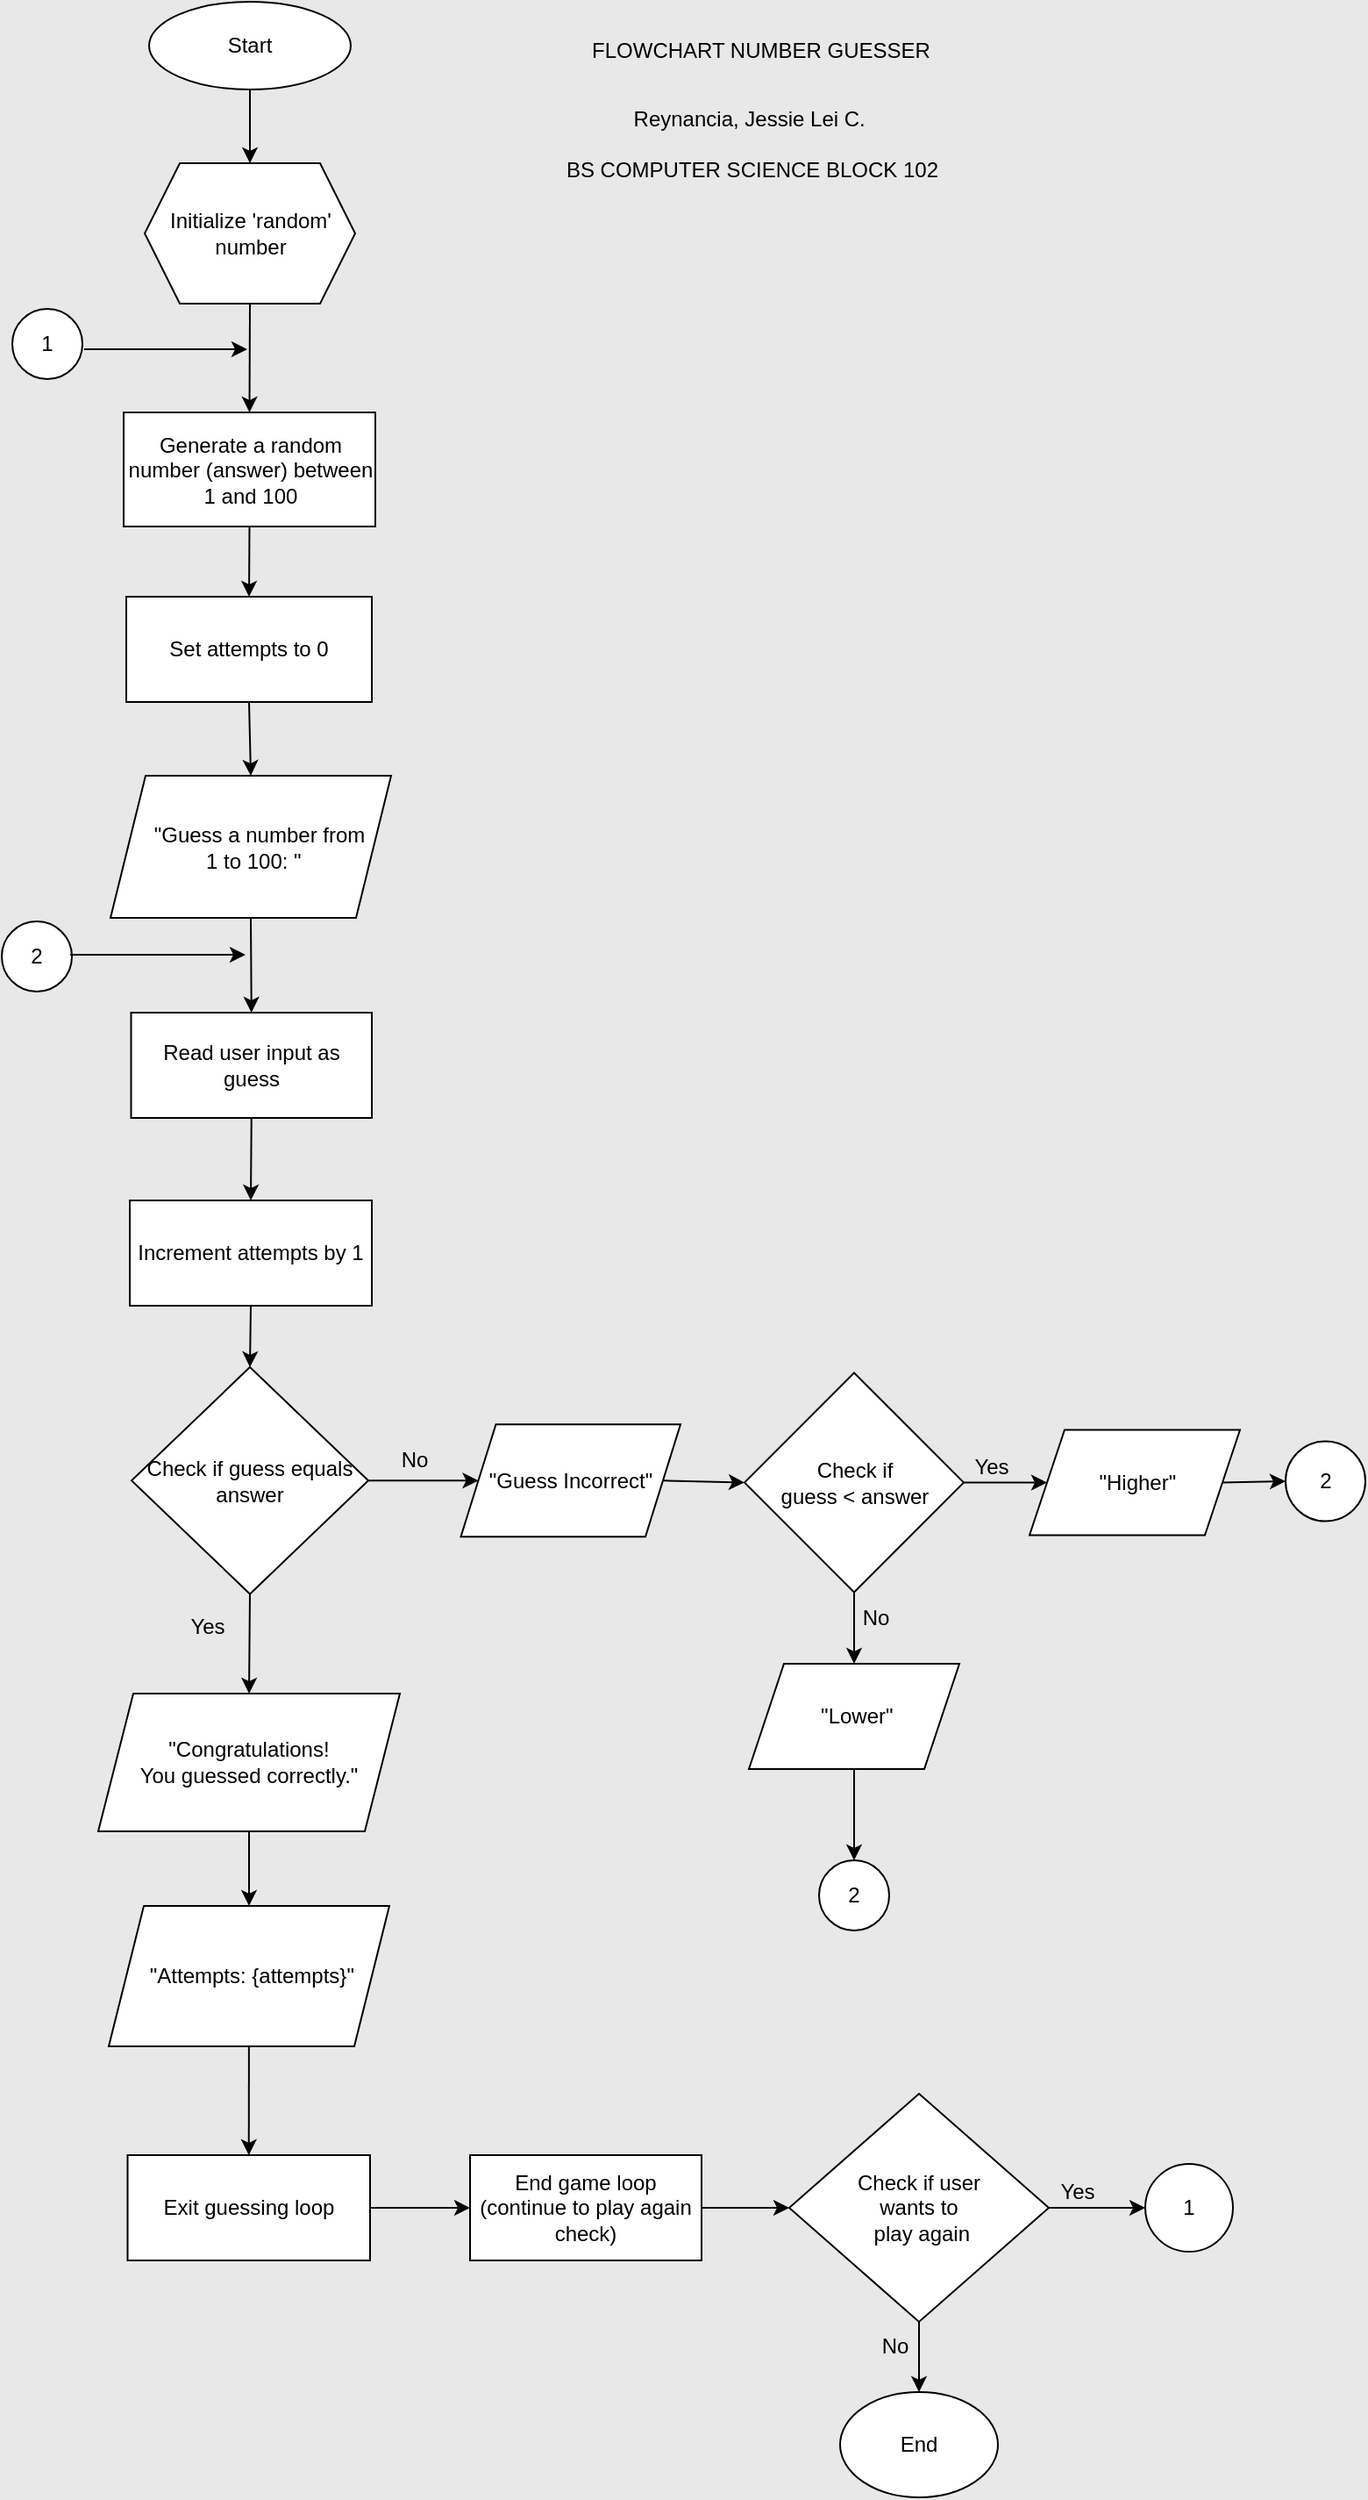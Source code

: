 <mxfile version="21.6.9" type="github">
  <diagram name="Page-1" id="KXPsSfKKgLj3HyUOpOCO">
    <mxGraphModel dx="1363" dy="826" grid="1" gridSize="20" guides="1" tooltips="1" connect="1" arrows="1" fold="1" page="1" pageScale="1.28" pageWidth="827" pageHeight="1169" background="#E8E8E8" math="0" shadow="0">
      <root>
        <mxCell id="0" />
        <mxCell id="1" parent="0" />
        <mxCell id="LhzmtkWr15fJtfmwZVZf-1" value="Start" style="ellipse;whiteSpace=wrap;html=1;" parent="1" vertex="1">
          <mxGeometry x="185" y="41" width="115" height="50" as="geometry" />
        </mxCell>
        <mxCell id="LhzmtkWr15fJtfmwZVZf-2" value="Initialize &#39;random&#39; number" style="shape=hexagon;perimeter=hexagonPerimeter2;whiteSpace=wrap;html=1;fixedSize=1;" parent="1" vertex="1">
          <mxGeometry x="182.5" y="133" width="120" height="80" as="geometry" />
        </mxCell>
        <mxCell id="LhzmtkWr15fJtfmwZVZf-3" value="" style="endArrow=classic;html=1;rounded=0;entryX=0.5;entryY=0;entryDx=0;entryDy=0;exitX=0.5;exitY=1;exitDx=0;exitDy=0;" parent="1" source="LhzmtkWr15fJtfmwZVZf-1" target="LhzmtkWr15fJtfmwZVZf-2" edge="1">
          <mxGeometry width="50" height="50" relative="1" as="geometry">
            <mxPoint x="215" y="80" as="sourcePoint" />
            <mxPoint x="265" y="30" as="targetPoint" />
          </mxGeometry>
        </mxCell>
        <mxCell id="LhzmtkWr15fJtfmwZVZf-9" value="" style="endArrow=classic;html=1;rounded=0;entryX=0.5;entryY=0;entryDx=0;entryDy=0;exitX=0.5;exitY=1;exitDx=0;exitDy=0;" parent="1" source="LhzmtkWr15fJtfmwZVZf-2" target="LhzmtkWr15fJtfmwZVZf-14" edge="1">
          <mxGeometry width="50" height="50" relative="1" as="geometry">
            <mxPoint x="228.75" y="280" as="sourcePoint" />
            <mxPoint x="228.75" y="319" as="targetPoint" />
          </mxGeometry>
        </mxCell>
        <mxCell id="LhzmtkWr15fJtfmwZVZf-11" value="" style="endArrow=classic;html=1;rounded=0;entryX=0.5;entryY=0;entryDx=0;entryDy=0;exitX=0.5;exitY=1;exitDx=0;exitDy=0;" parent="1" source="LhzmtkWr15fJtfmwZVZf-14" target="LhzmtkWr15fJtfmwZVZf-15" edge="1">
          <mxGeometry width="50" height="50" relative="1" as="geometry">
            <mxPoint x="229" y="380" as="sourcePoint" />
            <mxPoint x="229" y="400" as="targetPoint" />
          </mxGeometry>
        </mxCell>
        <mxCell id="LhzmtkWr15fJtfmwZVZf-14" value="Generate a random number (answer) between 1 and 100" style="rounded=0;whiteSpace=wrap;html=1;" parent="1" vertex="1">
          <mxGeometry x="170.5" y="275" width="143.5" height="65" as="geometry" />
        </mxCell>
        <mxCell id="LhzmtkWr15fJtfmwZVZf-15" value="Set attempts to 0" style="rounded=0;whiteSpace=wrap;html=1;" parent="1" vertex="1">
          <mxGeometry x="172" y="380" width="140" height="60" as="geometry" />
        </mxCell>
        <mxCell id="LhzmtkWr15fJtfmwZVZf-17" value="" style="endArrow=classic;html=1;rounded=0;exitX=0.5;exitY=1;exitDx=0;exitDy=0;entryX=0.5;entryY=0;entryDx=0;entryDy=0;" parent="1" source="LhzmtkWr15fJtfmwZVZf-15" target="LhzmtkWr15fJtfmwZVZf-18" edge="1">
          <mxGeometry width="50" height="50" relative="1" as="geometry">
            <mxPoint x="275" y="540" as="sourcePoint" />
            <mxPoint x="230" y="538" as="targetPoint" />
          </mxGeometry>
        </mxCell>
        <mxCell id="LhzmtkWr15fJtfmwZVZf-18" value="&amp;nbsp; &amp;nbsp;&quot;Guess a number from&lt;br&gt;&amp;nbsp;1 to 100: &quot;" style="shape=parallelogram;perimeter=parallelogramPerimeter;whiteSpace=wrap;html=1;fixedSize=1;" parent="1" vertex="1">
          <mxGeometry x="163" y="482" width="160" height="81" as="geometry" />
        </mxCell>
        <mxCell id="LhzmtkWr15fJtfmwZVZf-22" value="" style="endArrow=classic;html=1;rounded=0;entryX=0.5;entryY=0;entryDx=0;entryDy=0;exitX=0.5;exitY=1;exitDx=0;exitDy=0;" parent="1" source="LhzmtkWr15fJtfmwZVZf-18" target="LhzmtkWr15fJtfmwZVZf-23" edge="1">
          <mxGeometry width="50" height="50" relative="1" as="geometry">
            <mxPoint x="239" y="590" as="sourcePoint" />
            <mxPoint x="228.75" y="680" as="targetPoint" />
          </mxGeometry>
        </mxCell>
        <mxCell id="LhzmtkWr15fJtfmwZVZf-23" value="&lt;div&gt;Read user input as guess&lt;/div&gt;" style="rounded=0;whiteSpace=wrap;html=1;" parent="1" vertex="1">
          <mxGeometry x="174.75" y="617" width="137.25" height="60" as="geometry" />
        </mxCell>
        <mxCell id="LhzmtkWr15fJtfmwZVZf-24" value="Increment attempts by 1" style="rounded=0;whiteSpace=wrap;html=1;" parent="1" vertex="1">
          <mxGeometry x="174" y="724" width="138" height="60" as="geometry" />
        </mxCell>
        <mxCell id="LhzmtkWr15fJtfmwZVZf-25" value="" style="endArrow=classic;html=1;rounded=0;entryX=0.5;entryY=0;entryDx=0;entryDy=0;exitX=0.5;exitY=1;exitDx=0;exitDy=0;" parent="1" source="LhzmtkWr15fJtfmwZVZf-23" target="LhzmtkWr15fJtfmwZVZf-24" edge="1">
          <mxGeometry width="50" height="50" relative="1" as="geometry">
            <mxPoint x="315" y="730" as="sourcePoint" />
            <mxPoint x="365" y="680" as="targetPoint" />
          </mxGeometry>
        </mxCell>
        <mxCell id="LhzmtkWr15fJtfmwZVZf-26" value="Check if guess equals answer" style="rhombus;whiteSpace=wrap;html=1;" parent="1" vertex="1">
          <mxGeometry x="175" y="819" width="135" height="129.25" as="geometry" />
        </mxCell>
        <mxCell id="LhzmtkWr15fJtfmwZVZf-27" value="" style="endArrow=classic;html=1;rounded=0;entryX=0.5;entryY=0;entryDx=0;entryDy=0;exitX=0.5;exitY=1;exitDx=0;exitDy=0;" parent="1" source="LhzmtkWr15fJtfmwZVZf-24" target="LhzmtkWr15fJtfmwZVZf-26" edge="1">
          <mxGeometry width="50" height="50" relative="1" as="geometry">
            <mxPoint x="325" y="760" as="sourcePoint" />
            <mxPoint x="375" y="710" as="targetPoint" />
          </mxGeometry>
        </mxCell>
        <mxCell id="tmRUEUNhHHqaPH-BJBJ0-1" value="" style="endArrow=classic;html=1;rounded=0;exitX=0.5;exitY=1;exitDx=0;exitDy=0;entryX=0.5;entryY=0;entryDx=0;entryDy=0;" parent="1" source="LhzmtkWr15fJtfmwZVZf-26" target="tmRUEUNhHHqaPH-BJBJ0-3" edge="1">
          <mxGeometry width="50" height="50" relative="1" as="geometry">
            <mxPoint x="412" y="1010" as="sourcePoint" />
            <mxPoint x="229" y="980" as="targetPoint" />
          </mxGeometry>
        </mxCell>
        <mxCell id="tmRUEUNhHHqaPH-BJBJ0-2" value="Yes" style="text;html=1;align=center;verticalAlign=middle;resizable=0;points=[];autosize=1;strokeColor=none;fillColor=none;" parent="1" vertex="1">
          <mxGeometry x="187.75" y="946.5" width="60" height="40" as="geometry" />
        </mxCell>
        <mxCell id="tmRUEUNhHHqaPH-BJBJ0-4" value="&amp;nbsp;&quot;Attempts: {attempts}&quot;" style="shape=parallelogram;perimeter=parallelogramPerimeter;whiteSpace=wrap;html=1;fixedSize=1;" parent="1" vertex="1">
          <mxGeometry x="162" y="1126" width="160" height="80" as="geometry" />
        </mxCell>
        <mxCell id="tmRUEUNhHHqaPH-BJBJ0-5" value="" style="endArrow=classic;html=1;rounded=0;exitX=0.5;exitY=1;exitDx=0;exitDy=0;entryX=0.5;entryY=0;entryDx=0;entryDy=0;" parent="1" source="tmRUEUNhHHqaPH-BJBJ0-3" target="tmRUEUNhHHqaPH-BJBJ0-4" edge="1">
          <mxGeometry width="50" height="50" relative="1" as="geometry">
            <mxPoint x="532" y="1130" as="sourcePoint" />
            <mxPoint x="582" y="1080" as="targetPoint" />
          </mxGeometry>
        </mxCell>
        <mxCell id="tmRUEUNhHHqaPH-BJBJ0-6" value="Exit guessing loop" style="rounded=0;whiteSpace=wrap;html=1;" parent="1" vertex="1">
          <mxGeometry x="172.75" y="1268" width="138.25" height="60" as="geometry" />
        </mxCell>
        <mxCell id="tmRUEUNhHHqaPH-BJBJ0-7" value="" style="endArrow=classic;html=1;rounded=0;entryX=0.5;entryY=0;entryDx=0;entryDy=0;" parent="1" source="tmRUEUNhHHqaPH-BJBJ0-4" target="tmRUEUNhHHqaPH-BJBJ0-6" edge="1">
          <mxGeometry width="50" height="50" relative="1" as="geometry">
            <mxPoint x="220" y="1360" as="sourcePoint" />
            <mxPoint x="342" y="1020" as="targetPoint" />
            <Array as="points" />
          </mxGeometry>
        </mxCell>
        <mxCell id="tmRUEUNhHHqaPH-BJBJ0-8" value="" style="endArrow=classic;html=1;rounded=0;exitX=1;exitY=0.5;exitDx=0;exitDy=0;entryX=0;entryY=0.5;entryDx=0;entryDy=0;" parent="1" source="tmRUEUNhHHqaPH-BJBJ0-6" target="tmRUEUNhHHqaPH-BJBJ0-9" edge="1">
          <mxGeometry width="50" height="50" relative="1" as="geometry">
            <mxPoint x="292" y="1070" as="sourcePoint" />
            <mxPoint x="492" y="1140" as="targetPoint" />
          </mxGeometry>
        </mxCell>
        <mxCell id="tmRUEUNhHHqaPH-BJBJ0-9" value="End game loop (continue to play again check)" style="rounded=0;whiteSpace=wrap;html=1;" parent="1" vertex="1">
          <mxGeometry x="368" y="1268" width="132" height="60" as="geometry" />
        </mxCell>
        <mxCell id="tmRUEUNhHHqaPH-BJBJ0-12" value="" style="edgeStyle=none;orthogonalLoop=1;jettySize=auto;html=1;rounded=0;entryX=0;entryY=0.5;entryDx=0;entryDy=0;exitX=1;exitY=0.5;exitDx=0;exitDy=0;" parent="1" source="tmRUEUNhHHqaPH-BJBJ0-9" target="tmRUEUNhHHqaPH-BJBJ0-14" edge="1">
          <mxGeometry width="100" relative="1" as="geometry">
            <mxPoint x="632" y="1160" as="sourcePoint" />
            <mxPoint x="652" y="1140" as="targetPoint" />
            <Array as="points" />
          </mxGeometry>
        </mxCell>
        <mxCell id="tmRUEUNhHHqaPH-BJBJ0-14" value="Check if user &lt;br&gt;wants&amp;nbsp;to&lt;br&gt;&amp;nbsp;play again" style="rhombus;whiteSpace=wrap;html=1;" parent="1" vertex="1">
          <mxGeometry x="550" y="1233" width="148" height="130" as="geometry" />
        </mxCell>
        <mxCell id="tmRUEUNhHHqaPH-BJBJ0-15" value="" style="endArrow=classic;html=1;rounded=0;exitX=0.5;exitY=1;exitDx=0;exitDy=0;entryX=0.5;entryY=0;entryDx=0;entryDy=0;" parent="1" source="tmRUEUNhHHqaPH-BJBJ0-14" target="tmRUEUNhHHqaPH-BJBJ0-17" edge="1">
          <mxGeometry width="50" height="50" relative="1" as="geometry">
            <mxPoint x="792" y="1190" as="sourcePoint" />
            <mxPoint x="712" y="1040" as="targetPoint" />
          </mxGeometry>
        </mxCell>
        <mxCell id="tmRUEUNhHHqaPH-BJBJ0-16" value="No" style="text;html=1;align=center;verticalAlign=middle;resizable=0;points=[];autosize=1;strokeColor=none;fillColor=none;" parent="1" vertex="1">
          <mxGeometry x="580" y="1357" width="60" height="40" as="geometry" />
        </mxCell>
        <mxCell id="tmRUEUNhHHqaPH-BJBJ0-17" value="End" style="ellipse;whiteSpace=wrap;html=1;" parent="1" vertex="1">
          <mxGeometry x="579" y="1403" width="90" height="60" as="geometry" />
        </mxCell>
        <mxCell id="tmRUEUNhHHqaPH-BJBJ0-19" value="" style="edgeStyle=none;orthogonalLoop=1;jettySize=auto;html=1;rounded=0;exitX=1;exitY=0.5;exitDx=0;exitDy=0;entryX=0;entryY=0.5;entryDx=0;entryDy=0;" parent="1" source="tmRUEUNhHHqaPH-BJBJ0-14" target="tmRUEUNhHHqaPH-BJBJ0-21" edge="1">
          <mxGeometry width="100" relative="1" as="geometry">
            <mxPoint x="812" y="1160" as="sourcePoint" />
            <mxPoint x="812" y="1140" as="targetPoint" />
            <Array as="points" />
          </mxGeometry>
        </mxCell>
        <mxCell id="tmRUEUNhHHqaPH-BJBJ0-20" value="Yes" style="text;html=1;align=center;verticalAlign=middle;resizable=0;points=[];autosize=1;strokeColor=none;fillColor=none;" parent="1" vertex="1">
          <mxGeometry x="684" y="1269" width="60" height="40" as="geometry" />
        </mxCell>
        <mxCell id="tmRUEUNhHHqaPH-BJBJ0-21" value="1" style="ellipse;whiteSpace=wrap;html=1;aspect=fixed;" parent="1" vertex="1">
          <mxGeometry x="753" y="1273" width="50" height="50" as="geometry" />
        </mxCell>
        <mxCell id="tmRUEUNhHHqaPH-BJBJ0-22" value="" style="edgeStyle=none;orthogonalLoop=1;jettySize=auto;html=1;rounded=0;exitX=1;exitY=0.5;exitDx=0;exitDy=0;entryX=0;entryY=0.5;entryDx=0;entryDy=0;" parent="1" source="LhzmtkWr15fJtfmwZVZf-26" target="tmRUEUNhHHqaPH-BJBJ0-23" edge="1">
          <mxGeometry width="100" relative="1" as="geometry">
            <mxPoint x="289" y="894.72" as="sourcePoint" />
            <mxPoint x="320" y="895" as="targetPoint" />
            <Array as="points" />
          </mxGeometry>
        </mxCell>
        <mxCell id="tmRUEUNhHHqaPH-BJBJ0-23" value="&quot;Guess Incorrect&quot;" style="shape=parallelogram;perimeter=parallelogramPerimeter;whiteSpace=wrap;html=1;fixedSize=1;" parent="1" vertex="1">
          <mxGeometry x="362.75" y="851.63" width="125.25" height="64" as="geometry" />
        </mxCell>
        <mxCell id="tmRUEUNhHHqaPH-BJBJ0-25" value="" style="endArrow=classic;html=1;rounded=0;exitX=1;exitY=0.5;exitDx=0;exitDy=0;entryX=0;entryY=0.5;entryDx=0;entryDy=0;entryPerimeter=0;" parent="1" source="tmRUEUNhHHqaPH-BJBJ0-23" target="tmRUEUNhHHqaPH-BJBJ0-26" edge="1">
          <mxGeometry width="50" height="50" relative="1" as="geometry">
            <mxPoint x="380" y="970" as="sourcePoint" />
            <mxPoint x="459" y="895" as="targetPoint" />
          </mxGeometry>
        </mxCell>
        <mxCell id="tmRUEUNhHHqaPH-BJBJ0-26" value="Check if &lt;br&gt;guess &amp;lt; answer" style="rhombus;whiteSpace=wrap;html=1;" parent="1" vertex="1">
          <mxGeometry x="524.5" y="822.25" width="125" height="125" as="geometry" />
        </mxCell>
        <mxCell id="tmRUEUNhHHqaPH-BJBJ0-27" value="" style="endArrow=classic;html=1;rounded=0;exitX=1;exitY=0.5;exitDx=0;exitDy=0;entryX=0;entryY=0.5;entryDx=0;entryDy=0;" parent="1" source="tmRUEUNhHHqaPH-BJBJ0-26" target="tmRUEUNhHHqaPH-BJBJ0-28" edge="1">
          <mxGeometry width="50" height="50" relative="1" as="geometry">
            <mxPoint x="580" y="910" as="sourcePoint" />
            <mxPoint x="620" y="895" as="targetPoint" />
          </mxGeometry>
        </mxCell>
        <mxCell id="tmRUEUNhHHqaPH-BJBJ0-28" value="&amp;nbsp;&quot;Higher&quot;" style="shape=parallelogram;perimeter=parallelogramPerimeter;whiteSpace=wrap;html=1;fixedSize=1;" parent="1" vertex="1">
          <mxGeometry x="687" y="854.75" width="120" height="60" as="geometry" />
        </mxCell>
        <mxCell id="tmRUEUNhHHqaPH-BJBJ0-29" value="Yes" style="text;html=1;align=center;verticalAlign=middle;resizable=0;points=[];autosize=1;strokeColor=none;fillColor=none;" parent="1" vertex="1">
          <mxGeometry x="635" y="855.63" width="60" height="40" as="geometry" />
        </mxCell>
        <mxCell id="tmRUEUNhHHqaPH-BJBJ0-30" value="" style="endArrow=classic;html=1;rounded=0;exitX=0.5;exitY=1;exitDx=0;exitDy=0;entryX=0.5;entryY=0;entryDx=0;entryDy=0;" parent="1" source="tmRUEUNhHHqaPH-BJBJ0-26" target="tmRUEUNhHHqaPH-BJBJ0-31" edge="1">
          <mxGeometry width="50" height="50" relative="1" as="geometry">
            <mxPoint x="520" y="960" as="sourcePoint" />
            <mxPoint x="540" y="1000" as="targetPoint" />
          </mxGeometry>
        </mxCell>
        <mxCell id="tmRUEUNhHHqaPH-BJBJ0-31" value="&amp;nbsp;&quot;Lower&quot;" style="shape=parallelogram;perimeter=parallelogramPerimeter;whiteSpace=wrap;html=1;fixedSize=1;" parent="1" vertex="1">
          <mxGeometry x="527" y="988" width="120" height="60" as="geometry" />
        </mxCell>
        <mxCell id="tmRUEUNhHHqaPH-BJBJ0-32" value="No" style="text;html=1;align=center;verticalAlign=middle;resizable=0;points=[];autosize=1;strokeColor=none;fillColor=none;" parent="1" vertex="1">
          <mxGeometry x="569" y="941.5" width="60" height="40" as="geometry" />
        </mxCell>
        <mxCell id="tmRUEUNhHHqaPH-BJBJ0-33" value="2" style="ellipse;whiteSpace=wrap;html=1;aspect=fixed;" parent="1" vertex="1">
          <mxGeometry x="567" y="1100" width="40" height="40" as="geometry" />
        </mxCell>
        <mxCell id="tmRUEUNhHHqaPH-BJBJ0-34" value="" style="endArrow=classic;html=1;rounded=0;exitX=0.5;exitY=1;exitDx=0;exitDy=0;entryX=0.5;entryY=0;entryDx=0;entryDy=0;" parent="1" source="tmRUEUNhHHqaPH-BJBJ0-31" target="tmRUEUNhHHqaPH-BJBJ0-33" edge="1">
          <mxGeometry width="50" height="50" relative="1" as="geometry">
            <mxPoint x="600" y="1100" as="sourcePoint" />
            <mxPoint x="512" y="1120" as="targetPoint" />
          </mxGeometry>
        </mxCell>
        <mxCell id="tmRUEUNhHHqaPH-BJBJ0-35" value="2" style="ellipse;whiteSpace=wrap;html=1;aspect=fixed;" parent="1" vertex="1">
          <mxGeometry x="833" y="861.25" width="45.5" height="45.5" as="geometry" />
        </mxCell>
        <mxCell id="tmRUEUNhHHqaPH-BJBJ0-36" value="" style="endArrow=classic;html=1;rounded=0;entryX=0;entryY=0.5;entryDx=0;entryDy=0;exitX=1;exitY=0.5;exitDx=0;exitDy=0;" parent="1" source="tmRUEUNhHHqaPH-BJBJ0-28" target="tmRUEUNhHHqaPH-BJBJ0-35" edge="1">
          <mxGeometry width="50" height="50" relative="1" as="geometry">
            <mxPoint x="660" y="870" as="sourcePoint" />
            <mxPoint x="710" y="820" as="targetPoint" />
          </mxGeometry>
        </mxCell>
        <mxCell id="tmRUEUNhHHqaPH-BJBJ0-37" value="No" style="text;html=1;align=center;verticalAlign=middle;resizable=0;points=[];autosize=1;strokeColor=none;fillColor=none;" parent="1" vertex="1">
          <mxGeometry x="305.75" y="851.63" width="60" height="40" as="geometry" />
        </mxCell>
        <mxCell id="lOY0O5IZiWZfsJTLED0X-1" value="1" style="ellipse;whiteSpace=wrap;html=1;aspect=fixed;" parent="1" vertex="1">
          <mxGeometry x="107" y="216" width="40" height="40" as="geometry" />
        </mxCell>
        <mxCell id="lOY0O5IZiWZfsJTLED0X-2" value="" style="endArrow=classic;html=1;rounded=0;exitX=1;exitY=0.5;exitDx=0;exitDy=0;" parent="1" edge="1">
          <mxGeometry width="50" height="50" relative="1" as="geometry">
            <mxPoint x="148" y="239" as="sourcePoint" />
            <mxPoint x="241" y="239" as="targetPoint" />
            <Array as="points" />
          </mxGeometry>
        </mxCell>
        <mxCell id="lOY0O5IZiWZfsJTLED0X-3" value="2" style="ellipse;whiteSpace=wrap;html=1;aspect=fixed;" parent="1" vertex="1">
          <mxGeometry x="101" y="565" width="40" height="40" as="geometry" />
        </mxCell>
        <mxCell id="lOY0O5IZiWZfsJTLED0X-4" value="" style="endArrow=classic;html=1;rounded=0;" parent="1" edge="1">
          <mxGeometry width="50" height="50" relative="1" as="geometry">
            <mxPoint x="140" y="584" as="sourcePoint" />
            <mxPoint x="240" y="584" as="targetPoint" />
            <Array as="points" />
          </mxGeometry>
        </mxCell>
        <mxCell id="tmRUEUNhHHqaPH-BJBJ0-3" value="&quot;Congratulations! &lt;br&gt;You guessed correctly.&quot;" style="shape=parallelogram;perimeter=parallelogramPerimeter;whiteSpace=wrap;html=1;fixedSize=1;" parent="1" vertex="1">
          <mxGeometry x="156" y="1005" width="172" height="78.5" as="geometry" />
        </mxCell>
        <mxCell id="jd0p2sbjAb1Bj7earGpd-7" value="FLOWCHART NUMBER GUESSER" style="text;html=1;strokeColor=none;fillColor=none;align=center;verticalAlign=middle;whiteSpace=wrap;rounded=0;" vertex="1" parent="1">
          <mxGeometry x="384" y="54" width="300" height="30" as="geometry" />
        </mxCell>
        <mxCell id="jd0p2sbjAb1Bj7earGpd-8" value="Reynancia, Jessie Lei C.&amp;nbsp;&lt;br&gt;&lt;br&gt;BS COMPUTER SCIENCE BLOCK 102" style="text;html=1;strokeColor=none;fillColor=none;align=center;verticalAlign=middle;whiteSpace=wrap;rounded=0;" vertex="1" parent="1">
          <mxGeometry x="279" y="107" width="500" height="30" as="geometry" />
        </mxCell>
      </root>
    </mxGraphModel>
  </diagram>
</mxfile>
